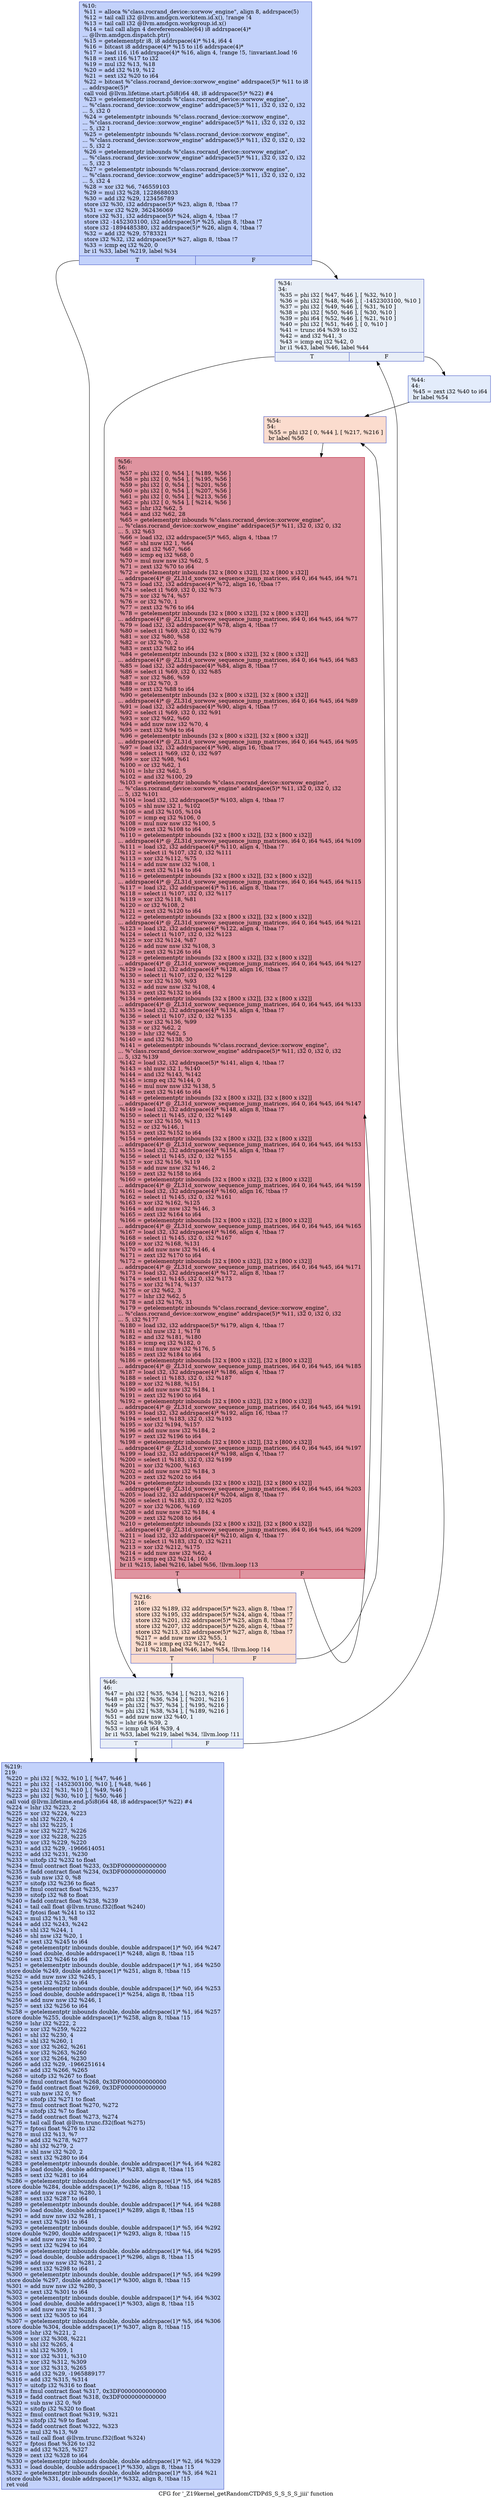 digraph "CFG for '_Z19kernel_getRandomCTDPdS_S_S_S_S_jiii' function" {
	label="CFG for '_Z19kernel_getRandomCTDPdS_S_S_S_S_jiii' function";

	Node0x504cb30 [shape=record,color="#3d50c3ff", style=filled, fillcolor="#779af770",label="{%10:\l  %11 = alloca %\"class.rocrand_device::xorwow_engine\", align 8, addrspace(5)\l  %12 = tail call i32 @llvm.amdgcn.workitem.id.x(), !range !4\l  %13 = tail call i32 @llvm.amdgcn.workgroup.id.x()\l  %14 = tail call align 4 dereferenceable(64) i8 addrspace(4)*\l... @llvm.amdgcn.dispatch.ptr()\l  %15 = getelementptr i8, i8 addrspace(4)* %14, i64 4\l  %16 = bitcast i8 addrspace(4)* %15 to i16 addrspace(4)*\l  %17 = load i16, i16 addrspace(4)* %16, align 4, !range !5, !invariant.load !6\l  %18 = zext i16 %17 to i32\l  %19 = mul i32 %13, %18\l  %20 = add i32 %19, %12\l  %21 = sext i32 %20 to i64\l  %22 = bitcast %\"class.rocrand_device::xorwow_engine\" addrspace(5)* %11 to i8\l... addrspace(5)*\l  call void @llvm.lifetime.start.p5i8(i64 48, i8 addrspace(5)* %22) #4\l  %23 = getelementptr inbounds %\"class.rocrand_device::xorwow_engine\",\l... %\"class.rocrand_device::xorwow_engine\" addrspace(5)* %11, i32 0, i32 0, i32\l... 5, i32 0\l  %24 = getelementptr inbounds %\"class.rocrand_device::xorwow_engine\",\l... %\"class.rocrand_device::xorwow_engine\" addrspace(5)* %11, i32 0, i32 0, i32\l... 5, i32 1\l  %25 = getelementptr inbounds %\"class.rocrand_device::xorwow_engine\",\l... %\"class.rocrand_device::xorwow_engine\" addrspace(5)* %11, i32 0, i32 0, i32\l... 5, i32 2\l  %26 = getelementptr inbounds %\"class.rocrand_device::xorwow_engine\",\l... %\"class.rocrand_device::xorwow_engine\" addrspace(5)* %11, i32 0, i32 0, i32\l... 5, i32 3\l  %27 = getelementptr inbounds %\"class.rocrand_device::xorwow_engine\",\l... %\"class.rocrand_device::xorwow_engine\" addrspace(5)* %11, i32 0, i32 0, i32\l... 5, i32 4\l  %28 = xor i32 %6, 746559103\l  %29 = mul i32 %28, 1228688033\l  %30 = add i32 %29, 123456789\l  store i32 %30, i32 addrspace(5)* %23, align 8, !tbaa !7\l  %31 = xor i32 %29, 362436069\l  store i32 %31, i32 addrspace(5)* %24, align 4, !tbaa !7\l  store i32 -1452303100, i32 addrspace(5)* %25, align 8, !tbaa !7\l  store i32 -1894485380, i32 addrspace(5)* %26, align 4, !tbaa !7\l  %32 = add i32 %29, 5783321\l  store i32 %32, i32 addrspace(5)* %27, align 8, !tbaa !7\l  %33 = icmp eq i32 %20, 0\l  br i1 %33, label %219, label %34\l|{<s0>T|<s1>F}}"];
	Node0x504cb30:s0 -> Node0x50519e0;
	Node0x504cb30:s1 -> Node0x5053700;
	Node0x5053700 [shape=record,color="#3d50c3ff", style=filled, fillcolor="#cbd8ee70",label="{%34:\l34:                                               \l  %35 = phi i32 [ %47, %46 ], [ %32, %10 ]\l  %36 = phi i32 [ %48, %46 ], [ -1452303100, %10 ]\l  %37 = phi i32 [ %49, %46 ], [ %31, %10 ]\l  %38 = phi i32 [ %50, %46 ], [ %30, %10 ]\l  %39 = phi i64 [ %52, %46 ], [ %21, %10 ]\l  %40 = phi i32 [ %51, %46 ], [ 0, %10 ]\l  %41 = trunc i64 %39 to i32\l  %42 = and i32 %41, 3\l  %43 = icmp eq i32 %42, 0\l  br i1 %43, label %46, label %44\l|{<s0>T|<s1>F}}"];
	Node0x5053700:s0 -> Node0x5053840;
	Node0x5053700:s1 -> Node0x50540b0;
	Node0x50540b0 [shape=record,color="#3d50c3ff", style=filled, fillcolor="#bfd3f670",label="{%44:\l44:                                               \l  %45 = zext i32 %40 to i64\l  br label %54\l}"];
	Node0x50540b0 -> Node0x5054260;
	Node0x5053840 [shape=record,color="#3d50c3ff", style=filled, fillcolor="#cbd8ee70",label="{%46:\l46:                                               \l  %47 = phi i32 [ %35, %34 ], [ %213, %216 ]\l  %48 = phi i32 [ %36, %34 ], [ %201, %216 ]\l  %49 = phi i32 [ %37, %34 ], [ %195, %216 ]\l  %50 = phi i32 [ %38, %34 ], [ %189, %216 ]\l  %51 = add nuw nsw i32 %40, 1\l  %52 = lshr i64 %39, 2\l  %53 = icmp ult i64 %39, 4\l  br i1 %53, label %219, label %34, !llvm.loop !11\l|{<s0>T|<s1>F}}"];
	Node0x5053840:s0 -> Node0x50519e0;
	Node0x5053840:s1 -> Node0x5053700;
	Node0x5054260 [shape=record,color="#3d50c3ff", style=filled, fillcolor="#f7af9170",label="{%54:\l54:                                               \l  %55 = phi i32 [ 0, %44 ], [ %217, %216 ]\l  br label %56\l}"];
	Node0x5054260 -> Node0x5054a30;
	Node0x5054a30 [shape=record,color="#b70d28ff", style=filled, fillcolor="#b70d2870",label="{%56:\l56:                                               \l  %57 = phi i32 [ 0, %54 ], [ %189, %56 ]\l  %58 = phi i32 [ 0, %54 ], [ %195, %56 ]\l  %59 = phi i32 [ 0, %54 ], [ %201, %56 ]\l  %60 = phi i32 [ 0, %54 ], [ %207, %56 ]\l  %61 = phi i32 [ 0, %54 ], [ %213, %56 ]\l  %62 = phi i32 [ 0, %54 ], [ %214, %56 ]\l  %63 = lshr i32 %62, 5\l  %64 = and i32 %62, 28\l  %65 = getelementptr inbounds %\"class.rocrand_device::xorwow_engine\",\l... %\"class.rocrand_device::xorwow_engine\" addrspace(5)* %11, i32 0, i32 0, i32\l... 5, i32 %63\l  %66 = load i32, i32 addrspace(5)* %65, align 4, !tbaa !7\l  %67 = shl nuw i32 1, %64\l  %68 = and i32 %67, %66\l  %69 = icmp eq i32 %68, 0\l  %70 = mul nuw nsw i32 %62, 5\l  %71 = zext i32 %70 to i64\l  %72 = getelementptr inbounds [32 x [800 x i32]], [32 x [800 x i32]]\l... addrspace(4)* @_ZL31d_xorwow_sequence_jump_matrices, i64 0, i64 %45, i64 %71\l  %73 = load i32, i32 addrspace(4)* %72, align 16, !tbaa !7\l  %74 = select i1 %69, i32 0, i32 %73\l  %75 = xor i32 %74, %57\l  %76 = or i32 %70, 1\l  %77 = zext i32 %76 to i64\l  %78 = getelementptr inbounds [32 x [800 x i32]], [32 x [800 x i32]]\l... addrspace(4)* @_ZL31d_xorwow_sequence_jump_matrices, i64 0, i64 %45, i64 %77\l  %79 = load i32, i32 addrspace(4)* %78, align 4, !tbaa !7\l  %80 = select i1 %69, i32 0, i32 %79\l  %81 = xor i32 %80, %58\l  %82 = or i32 %70, 2\l  %83 = zext i32 %82 to i64\l  %84 = getelementptr inbounds [32 x [800 x i32]], [32 x [800 x i32]]\l... addrspace(4)* @_ZL31d_xorwow_sequence_jump_matrices, i64 0, i64 %45, i64 %83\l  %85 = load i32, i32 addrspace(4)* %84, align 8, !tbaa !7\l  %86 = select i1 %69, i32 0, i32 %85\l  %87 = xor i32 %86, %59\l  %88 = or i32 %70, 3\l  %89 = zext i32 %88 to i64\l  %90 = getelementptr inbounds [32 x [800 x i32]], [32 x [800 x i32]]\l... addrspace(4)* @_ZL31d_xorwow_sequence_jump_matrices, i64 0, i64 %45, i64 %89\l  %91 = load i32, i32 addrspace(4)* %90, align 4, !tbaa !7\l  %92 = select i1 %69, i32 0, i32 %91\l  %93 = xor i32 %92, %60\l  %94 = add nuw nsw i32 %70, 4\l  %95 = zext i32 %94 to i64\l  %96 = getelementptr inbounds [32 x [800 x i32]], [32 x [800 x i32]]\l... addrspace(4)* @_ZL31d_xorwow_sequence_jump_matrices, i64 0, i64 %45, i64 %95\l  %97 = load i32, i32 addrspace(4)* %96, align 16, !tbaa !7\l  %98 = select i1 %69, i32 0, i32 %97\l  %99 = xor i32 %98, %61\l  %100 = or i32 %62, 1\l  %101 = lshr i32 %62, 5\l  %102 = and i32 %100, 29\l  %103 = getelementptr inbounds %\"class.rocrand_device::xorwow_engine\",\l... %\"class.rocrand_device::xorwow_engine\" addrspace(5)* %11, i32 0, i32 0, i32\l... 5, i32 %101\l  %104 = load i32, i32 addrspace(5)* %103, align 4, !tbaa !7\l  %105 = shl nuw i32 1, %102\l  %106 = and i32 %105, %104\l  %107 = icmp eq i32 %106, 0\l  %108 = mul nuw nsw i32 %100, 5\l  %109 = zext i32 %108 to i64\l  %110 = getelementptr inbounds [32 x [800 x i32]], [32 x [800 x i32]]\l... addrspace(4)* @_ZL31d_xorwow_sequence_jump_matrices, i64 0, i64 %45, i64 %109\l  %111 = load i32, i32 addrspace(4)* %110, align 4, !tbaa !7\l  %112 = select i1 %107, i32 0, i32 %111\l  %113 = xor i32 %112, %75\l  %114 = add nuw nsw i32 %108, 1\l  %115 = zext i32 %114 to i64\l  %116 = getelementptr inbounds [32 x [800 x i32]], [32 x [800 x i32]]\l... addrspace(4)* @_ZL31d_xorwow_sequence_jump_matrices, i64 0, i64 %45, i64 %115\l  %117 = load i32, i32 addrspace(4)* %116, align 8, !tbaa !7\l  %118 = select i1 %107, i32 0, i32 %117\l  %119 = xor i32 %118, %81\l  %120 = or i32 %108, 2\l  %121 = zext i32 %120 to i64\l  %122 = getelementptr inbounds [32 x [800 x i32]], [32 x [800 x i32]]\l... addrspace(4)* @_ZL31d_xorwow_sequence_jump_matrices, i64 0, i64 %45, i64 %121\l  %123 = load i32, i32 addrspace(4)* %122, align 4, !tbaa !7\l  %124 = select i1 %107, i32 0, i32 %123\l  %125 = xor i32 %124, %87\l  %126 = add nuw nsw i32 %108, 3\l  %127 = zext i32 %126 to i64\l  %128 = getelementptr inbounds [32 x [800 x i32]], [32 x [800 x i32]]\l... addrspace(4)* @_ZL31d_xorwow_sequence_jump_matrices, i64 0, i64 %45, i64 %127\l  %129 = load i32, i32 addrspace(4)* %128, align 16, !tbaa !7\l  %130 = select i1 %107, i32 0, i32 %129\l  %131 = xor i32 %130, %93\l  %132 = add nuw nsw i32 %108, 4\l  %133 = zext i32 %132 to i64\l  %134 = getelementptr inbounds [32 x [800 x i32]], [32 x [800 x i32]]\l... addrspace(4)* @_ZL31d_xorwow_sequence_jump_matrices, i64 0, i64 %45, i64 %133\l  %135 = load i32, i32 addrspace(4)* %134, align 4, !tbaa !7\l  %136 = select i1 %107, i32 0, i32 %135\l  %137 = xor i32 %136, %99\l  %138 = or i32 %62, 2\l  %139 = lshr i32 %62, 5\l  %140 = and i32 %138, 30\l  %141 = getelementptr inbounds %\"class.rocrand_device::xorwow_engine\",\l... %\"class.rocrand_device::xorwow_engine\" addrspace(5)* %11, i32 0, i32 0, i32\l... 5, i32 %139\l  %142 = load i32, i32 addrspace(5)* %141, align 4, !tbaa !7\l  %143 = shl nuw i32 1, %140\l  %144 = and i32 %143, %142\l  %145 = icmp eq i32 %144, 0\l  %146 = mul nuw nsw i32 %138, 5\l  %147 = zext i32 %146 to i64\l  %148 = getelementptr inbounds [32 x [800 x i32]], [32 x [800 x i32]]\l... addrspace(4)* @_ZL31d_xorwow_sequence_jump_matrices, i64 0, i64 %45, i64 %147\l  %149 = load i32, i32 addrspace(4)* %148, align 8, !tbaa !7\l  %150 = select i1 %145, i32 0, i32 %149\l  %151 = xor i32 %150, %113\l  %152 = or i32 %146, 1\l  %153 = zext i32 %152 to i64\l  %154 = getelementptr inbounds [32 x [800 x i32]], [32 x [800 x i32]]\l... addrspace(4)* @_ZL31d_xorwow_sequence_jump_matrices, i64 0, i64 %45, i64 %153\l  %155 = load i32, i32 addrspace(4)* %154, align 4, !tbaa !7\l  %156 = select i1 %145, i32 0, i32 %155\l  %157 = xor i32 %156, %119\l  %158 = add nuw nsw i32 %146, 2\l  %159 = zext i32 %158 to i64\l  %160 = getelementptr inbounds [32 x [800 x i32]], [32 x [800 x i32]]\l... addrspace(4)* @_ZL31d_xorwow_sequence_jump_matrices, i64 0, i64 %45, i64 %159\l  %161 = load i32, i32 addrspace(4)* %160, align 16, !tbaa !7\l  %162 = select i1 %145, i32 0, i32 %161\l  %163 = xor i32 %162, %125\l  %164 = add nuw nsw i32 %146, 3\l  %165 = zext i32 %164 to i64\l  %166 = getelementptr inbounds [32 x [800 x i32]], [32 x [800 x i32]]\l... addrspace(4)* @_ZL31d_xorwow_sequence_jump_matrices, i64 0, i64 %45, i64 %165\l  %167 = load i32, i32 addrspace(4)* %166, align 4, !tbaa !7\l  %168 = select i1 %145, i32 0, i32 %167\l  %169 = xor i32 %168, %131\l  %170 = add nuw nsw i32 %146, 4\l  %171 = zext i32 %170 to i64\l  %172 = getelementptr inbounds [32 x [800 x i32]], [32 x [800 x i32]]\l... addrspace(4)* @_ZL31d_xorwow_sequence_jump_matrices, i64 0, i64 %45, i64 %171\l  %173 = load i32, i32 addrspace(4)* %172, align 8, !tbaa !7\l  %174 = select i1 %145, i32 0, i32 %173\l  %175 = xor i32 %174, %137\l  %176 = or i32 %62, 3\l  %177 = lshr i32 %62, 5\l  %178 = and i32 %176, 31\l  %179 = getelementptr inbounds %\"class.rocrand_device::xorwow_engine\",\l... %\"class.rocrand_device::xorwow_engine\" addrspace(5)* %11, i32 0, i32 0, i32\l... 5, i32 %177\l  %180 = load i32, i32 addrspace(5)* %179, align 4, !tbaa !7\l  %181 = shl nuw i32 1, %178\l  %182 = and i32 %181, %180\l  %183 = icmp eq i32 %182, 0\l  %184 = mul nuw nsw i32 %176, 5\l  %185 = zext i32 %184 to i64\l  %186 = getelementptr inbounds [32 x [800 x i32]], [32 x [800 x i32]]\l... addrspace(4)* @_ZL31d_xorwow_sequence_jump_matrices, i64 0, i64 %45, i64 %185\l  %187 = load i32, i32 addrspace(4)* %186, align 4, !tbaa !7\l  %188 = select i1 %183, i32 0, i32 %187\l  %189 = xor i32 %188, %151\l  %190 = add nuw nsw i32 %184, 1\l  %191 = zext i32 %190 to i64\l  %192 = getelementptr inbounds [32 x [800 x i32]], [32 x [800 x i32]]\l... addrspace(4)* @_ZL31d_xorwow_sequence_jump_matrices, i64 0, i64 %45, i64 %191\l  %193 = load i32, i32 addrspace(4)* %192, align 16, !tbaa !7\l  %194 = select i1 %183, i32 0, i32 %193\l  %195 = xor i32 %194, %157\l  %196 = add nuw nsw i32 %184, 2\l  %197 = zext i32 %196 to i64\l  %198 = getelementptr inbounds [32 x [800 x i32]], [32 x [800 x i32]]\l... addrspace(4)* @_ZL31d_xorwow_sequence_jump_matrices, i64 0, i64 %45, i64 %197\l  %199 = load i32, i32 addrspace(4)* %198, align 4, !tbaa !7\l  %200 = select i1 %183, i32 0, i32 %199\l  %201 = xor i32 %200, %163\l  %202 = add nuw nsw i32 %184, 3\l  %203 = zext i32 %202 to i64\l  %204 = getelementptr inbounds [32 x [800 x i32]], [32 x [800 x i32]]\l... addrspace(4)* @_ZL31d_xorwow_sequence_jump_matrices, i64 0, i64 %45, i64 %203\l  %205 = load i32, i32 addrspace(4)* %204, align 8, !tbaa !7\l  %206 = select i1 %183, i32 0, i32 %205\l  %207 = xor i32 %206, %169\l  %208 = add nuw nsw i32 %184, 4\l  %209 = zext i32 %208 to i64\l  %210 = getelementptr inbounds [32 x [800 x i32]], [32 x [800 x i32]]\l... addrspace(4)* @_ZL31d_xorwow_sequence_jump_matrices, i64 0, i64 %45, i64 %209\l  %211 = load i32, i32 addrspace(4)* %210, align 4, !tbaa !7\l  %212 = select i1 %183, i32 0, i32 %211\l  %213 = xor i32 %212, %175\l  %214 = add nuw nsw i32 %62, 4\l  %215 = icmp eq i32 %214, 160\l  br i1 %215, label %216, label %56, !llvm.loop !13\l|{<s0>T|<s1>F}}"];
	Node0x5054a30:s0 -> Node0x5054350;
	Node0x5054a30:s1 -> Node0x5054a30;
	Node0x5054350 [shape=record,color="#3d50c3ff", style=filled, fillcolor="#f7af9170",label="{%216:\l216:                                              \l  store i32 %189, i32 addrspace(5)* %23, align 8, !tbaa !7\l  store i32 %195, i32 addrspace(5)* %24, align 4, !tbaa !7\l  store i32 %201, i32 addrspace(5)* %25, align 8, !tbaa !7\l  store i32 %207, i32 addrspace(5)* %26, align 4, !tbaa !7\l  store i32 %213, i32 addrspace(5)* %27, align 8, !tbaa !7\l  %217 = add nuw nsw i32 %55, 1\l  %218 = icmp eq i32 %217, %42\l  br i1 %218, label %46, label %54, !llvm.loop !14\l|{<s0>T|<s1>F}}"];
	Node0x5054350:s0 -> Node0x5053840;
	Node0x5054350:s1 -> Node0x5054260;
	Node0x50519e0 [shape=record,color="#3d50c3ff", style=filled, fillcolor="#779af770",label="{%219:\l219:                                              \l  %220 = phi i32 [ %32, %10 ], [ %47, %46 ]\l  %221 = phi i32 [ -1452303100, %10 ], [ %48, %46 ]\l  %222 = phi i32 [ %31, %10 ], [ %49, %46 ]\l  %223 = phi i32 [ %30, %10 ], [ %50, %46 ]\l  call void @llvm.lifetime.end.p5i8(i64 48, i8 addrspace(5)* %22) #4\l  %224 = lshr i32 %223, 2\l  %225 = xor i32 %224, %223\l  %226 = shl i32 %220, 4\l  %227 = shl i32 %225, 1\l  %228 = xor i32 %227, %226\l  %229 = xor i32 %228, %225\l  %230 = xor i32 %229, %220\l  %231 = add i32 %29, -1966614051\l  %232 = add i32 %231, %230\l  %233 = uitofp i32 %232 to float\l  %234 = fmul contract float %233, 0x3DF0000000000000\l  %235 = fadd contract float %234, 0x3DF0000000000000\l  %236 = sub nsw i32 0, %8\l  %237 = sitofp i32 %236 to float\l  %238 = fmul contract float %235, %237\l  %239 = sitofp i32 %8 to float\l  %240 = fadd contract float %238, %239\l  %241 = tail call float @llvm.trunc.f32(float %240)\l  %242 = fptosi float %241 to i32\l  %243 = mul i32 %13, %8\l  %244 = add i32 %243, %242\l  %245 = shl i32 %244, 1\l  %246 = shl nsw i32 %20, 1\l  %247 = sext i32 %245 to i64\l  %248 = getelementptr inbounds double, double addrspace(1)* %0, i64 %247\l  %249 = load double, double addrspace(1)* %248, align 8, !tbaa !15\l  %250 = sext i32 %246 to i64\l  %251 = getelementptr inbounds double, double addrspace(1)* %1, i64 %250\l  store double %249, double addrspace(1)* %251, align 8, !tbaa !15\l  %252 = add nuw nsw i32 %245, 1\l  %253 = sext i32 %252 to i64\l  %254 = getelementptr inbounds double, double addrspace(1)* %0, i64 %253\l  %255 = load double, double addrspace(1)* %254, align 8, !tbaa !15\l  %256 = add nuw nsw i32 %246, 1\l  %257 = sext i32 %256 to i64\l  %258 = getelementptr inbounds double, double addrspace(1)* %1, i64 %257\l  store double %255, double addrspace(1)* %258, align 8, !tbaa !15\l  %259 = lshr i32 %222, 2\l  %260 = xor i32 %259, %222\l  %261 = shl i32 %230, 4\l  %262 = shl i32 %260, 1\l  %263 = xor i32 %262, %261\l  %264 = xor i32 %263, %260\l  %265 = xor i32 %264, %230\l  %266 = add i32 %29, -1966251614\l  %267 = add i32 %266, %265\l  %268 = uitofp i32 %267 to float\l  %269 = fmul contract float %268, 0x3DF0000000000000\l  %270 = fadd contract float %269, 0x3DF0000000000000\l  %271 = sub nsw i32 0, %7\l  %272 = sitofp i32 %271 to float\l  %273 = fmul contract float %270, %272\l  %274 = sitofp i32 %7 to float\l  %275 = fadd contract float %273, %274\l  %276 = tail call float @llvm.trunc.f32(float %275)\l  %277 = fptosi float %276 to i32\l  %278 = mul i32 %13, %7\l  %279 = add i32 %278, %277\l  %280 = shl i32 %279, 2\l  %281 = shl nsw i32 %20, 2\l  %282 = sext i32 %280 to i64\l  %283 = getelementptr inbounds double, double addrspace(1)* %4, i64 %282\l  %284 = load double, double addrspace(1)* %283, align 8, !tbaa !15\l  %285 = sext i32 %281 to i64\l  %286 = getelementptr inbounds double, double addrspace(1)* %5, i64 %285\l  store double %284, double addrspace(1)* %286, align 8, !tbaa !15\l  %287 = add nuw nsw i32 %280, 1\l  %288 = sext i32 %287 to i64\l  %289 = getelementptr inbounds double, double addrspace(1)* %4, i64 %288\l  %290 = load double, double addrspace(1)* %289, align 8, !tbaa !15\l  %291 = add nuw nsw i32 %281, 1\l  %292 = sext i32 %291 to i64\l  %293 = getelementptr inbounds double, double addrspace(1)* %5, i64 %292\l  store double %290, double addrspace(1)* %293, align 8, !tbaa !15\l  %294 = add nuw nsw i32 %280, 2\l  %295 = sext i32 %294 to i64\l  %296 = getelementptr inbounds double, double addrspace(1)* %4, i64 %295\l  %297 = load double, double addrspace(1)* %296, align 8, !tbaa !15\l  %298 = add nuw nsw i32 %281, 2\l  %299 = sext i32 %298 to i64\l  %300 = getelementptr inbounds double, double addrspace(1)* %5, i64 %299\l  store double %297, double addrspace(1)* %300, align 8, !tbaa !15\l  %301 = add nuw nsw i32 %280, 3\l  %302 = sext i32 %301 to i64\l  %303 = getelementptr inbounds double, double addrspace(1)* %4, i64 %302\l  %304 = load double, double addrspace(1)* %303, align 8, !tbaa !15\l  %305 = add nuw nsw i32 %281, 3\l  %306 = sext i32 %305 to i64\l  %307 = getelementptr inbounds double, double addrspace(1)* %5, i64 %306\l  store double %304, double addrspace(1)* %307, align 8, !tbaa !15\l  %308 = lshr i32 %221, 2\l  %309 = xor i32 %308, %221\l  %310 = shl i32 %265, 4\l  %311 = shl i32 %309, 1\l  %312 = xor i32 %311, %310\l  %313 = xor i32 %312, %309\l  %314 = xor i32 %313, %265\l  %315 = add i32 %29, -1965889177\l  %316 = add i32 %315, %314\l  %317 = uitofp i32 %316 to float\l  %318 = fmul contract float %317, 0x3DF0000000000000\l  %319 = fadd contract float %318, 0x3DF0000000000000\l  %320 = sub nsw i32 0, %9\l  %321 = sitofp i32 %320 to float\l  %322 = fmul contract float %319, %321\l  %323 = sitofp i32 %9 to float\l  %324 = fadd contract float %322, %323\l  %325 = mul i32 %13, %9\l  %326 = tail call float @llvm.trunc.f32(float %324)\l  %327 = fptosi float %326 to i32\l  %328 = add i32 %325, %327\l  %329 = zext i32 %328 to i64\l  %330 = getelementptr inbounds double, double addrspace(1)* %2, i64 %329\l  %331 = load double, double addrspace(1)* %330, align 8, !tbaa !15\l  %332 = getelementptr inbounds double, double addrspace(1)* %3, i64 %21\l  store double %331, double addrspace(1)* %332, align 8, !tbaa !15\l  ret void\l}"];
}
